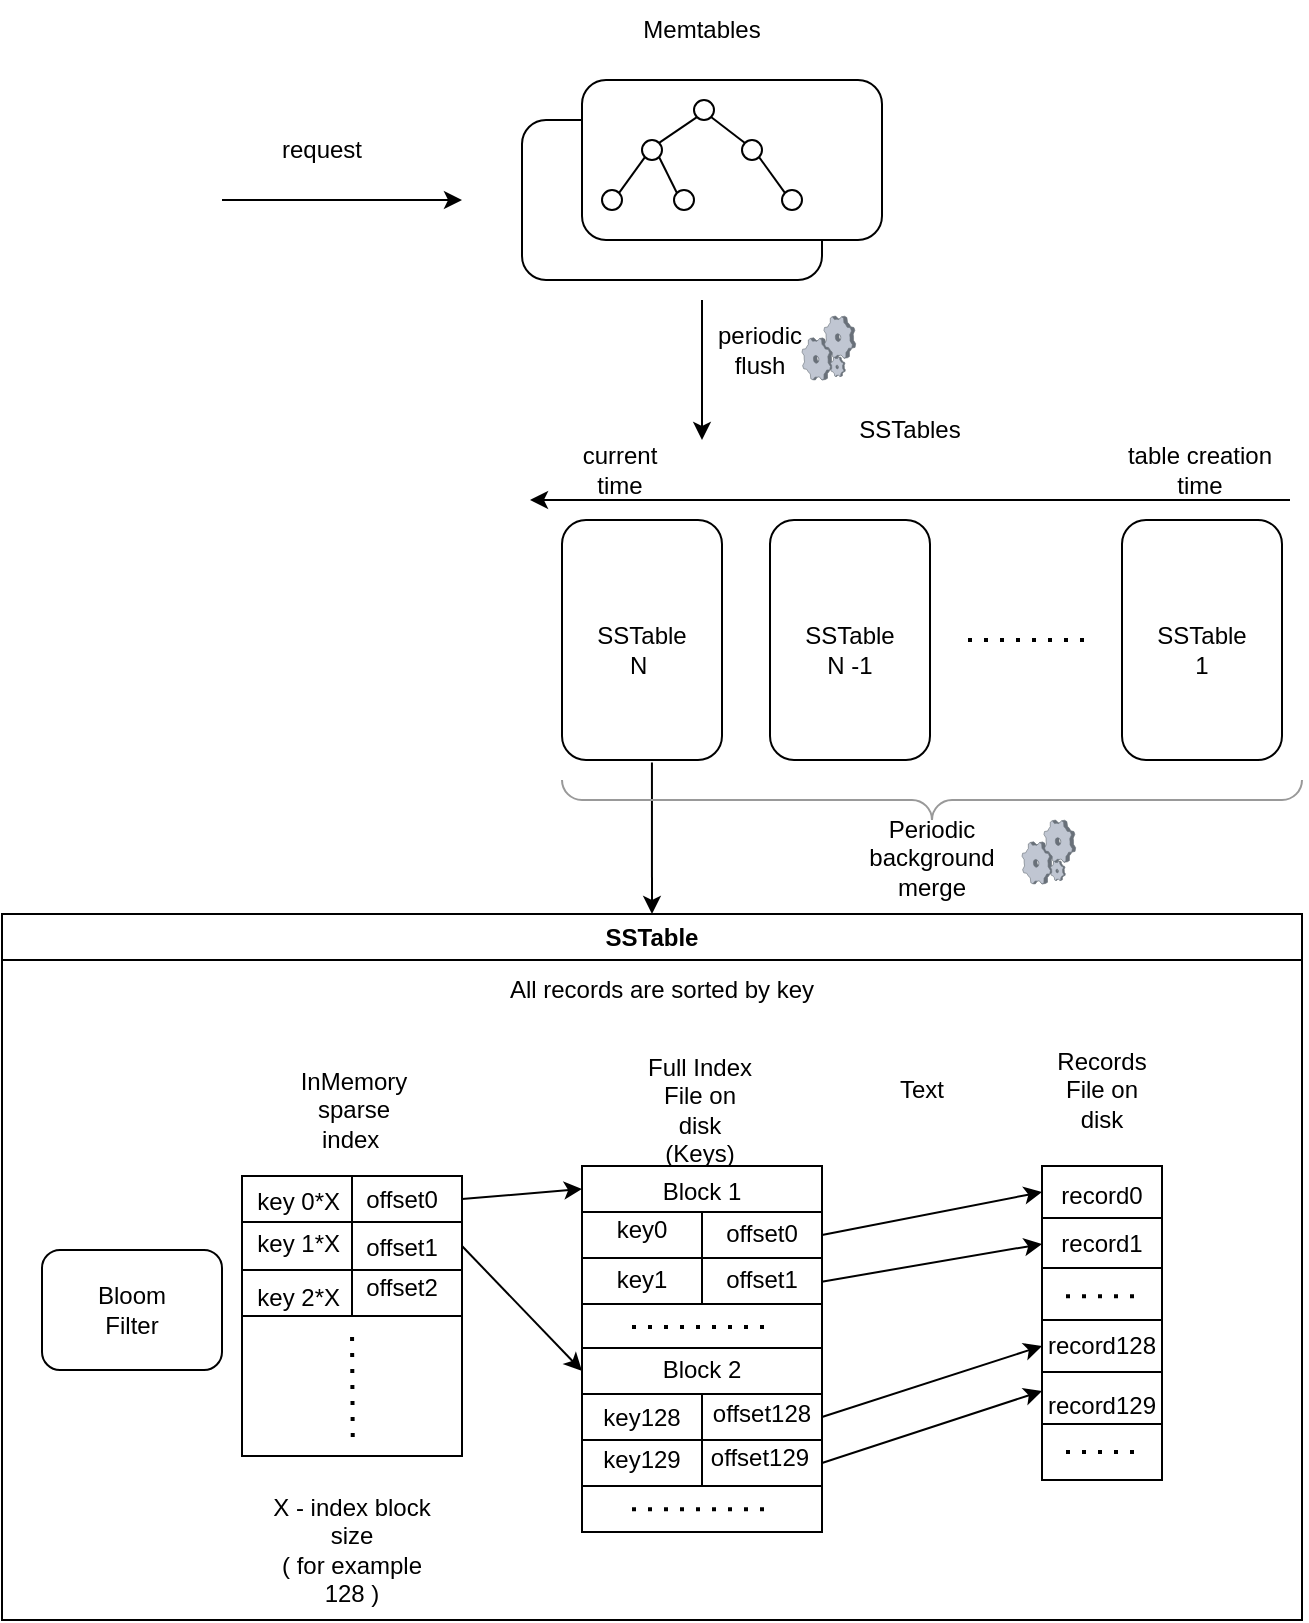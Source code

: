<mxfile version="23.1.1" type="device">
  <diagram name="Page-1" id="tG-29nLsscFKaznlijJ3">
    <mxGraphModel dx="1434" dy="906" grid="1" gridSize="10" guides="1" tooltips="1" connect="1" arrows="1" fold="1" page="1" pageScale="1" pageWidth="827" pageHeight="1169" math="0" shadow="0">
      <root>
        <mxCell id="0" />
        <mxCell id="1" parent="0" />
        <mxCell id="xFCXzgyIgGikVvfHYzdm-1" value="" style="rounded=1;whiteSpace=wrap;html=1;" parent="1" vertex="1">
          <mxGeometry x="280" y="70" width="150" height="80" as="geometry" />
        </mxCell>
        <mxCell id="xFCXzgyIgGikVvfHYzdm-2" value="" style="rounded=1;whiteSpace=wrap;html=1;" parent="1" vertex="1">
          <mxGeometry x="310" y="50" width="150" height="80" as="geometry" />
        </mxCell>
        <mxCell id="xFCXzgyIgGikVvfHYzdm-4" value="" style="ellipse;whiteSpace=wrap;html=1;aspect=fixed;" parent="1" vertex="1">
          <mxGeometry x="366" y="60" width="10" height="10" as="geometry" />
        </mxCell>
        <mxCell id="xFCXzgyIgGikVvfHYzdm-6" value="" style="ellipse;whiteSpace=wrap;html=1;aspect=fixed;" parent="1" vertex="1">
          <mxGeometry x="340" y="80" width="10" height="10" as="geometry" />
        </mxCell>
        <mxCell id="xFCXzgyIgGikVvfHYzdm-7" value="" style="ellipse;whiteSpace=wrap;html=1;aspect=fixed;" parent="1" vertex="1">
          <mxGeometry x="390" y="80" width="10" height="10" as="geometry" />
        </mxCell>
        <mxCell id="xFCXzgyIgGikVvfHYzdm-8" value="" style="ellipse;whiteSpace=wrap;html=1;aspect=fixed;" parent="1" vertex="1">
          <mxGeometry x="320" y="105" width="10" height="10" as="geometry" />
        </mxCell>
        <mxCell id="xFCXzgyIgGikVvfHYzdm-9" value="" style="ellipse;whiteSpace=wrap;html=1;aspect=fixed;" parent="1" vertex="1">
          <mxGeometry x="356" y="105" width="10" height="10" as="geometry" />
        </mxCell>
        <mxCell id="xFCXzgyIgGikVvfHYzdm-10" value="" style="ellipse;whiteSpace=wrap;html=1;aspect=fixed;" parent="1" vertex="1">
          <mxGeometry x="410" y="105" width="10" height="10" as="geometry" />
        </mxCell>
        <mxCell id="xFCXzgyIgGikVvfHYzdm-14" value="" style="endArrow=none;html=1;rounded=0;exitX=0;exitY=1;exitDx=0;exitDy=0;entryX=1;entryY=0;entryDx=0;entryDy=0;" parent="1" source="xFCXzgyIgGikVvfHYzdm-4" target="xFCXzgyIgGikVvfHYzdm-6" edge="1">
          <mxGeometry width="50" height="50" relative="1" as="geometry">
            <mxPoint x="410" y="170" as="sourcePoint" />
            <mxPoint x="460" y="120" as="targetPoint" />
          </mxGeometry>
        </mxCell>
        <mxCell id="xFCXzgyIgGikVvfHYzdm-15" value="" style="endArrow=none;html=1;rounded=0;entryX=1;entryY=1;entryDx=0;entryDy=0;exitX=0;exitY=0;exitDx=0;exitDy=0;" parent="1" source="xFCXzgyIgGikVvfHYzdm-7" target="xFCXzgyIgGikVvfHYzdm-4" edge="1">
          <mxGeometry width="50" height="50" relative="1" as="geometry">
            <mxPoint x="410" y="170" as="sourcePoint" />
            <mxPoint x="460" y="120" as="targetPoint" />
          </mxGeometry>
        </mxCell>
        <mxCell id="xFCXzgyIgGikVvfHYzdm-16" value="" style="endArrow=none;html=1;rounded=0;exitX=0;exitY=1;exitDx=0;exitDy=0;entryX=1;entryY=0;entryDx=0;entryDy=0;" parent="1" source="xFCXzgyIgGikVvfHYzdm-6" target="xFCXzgyIgGikVvfHYzdm-8" edge="1">
          <mxGeometry width="50" height="50" relative="1" as="geometry">
            <mxPoint x="410" y="170" as="sourcePoint" />
            <mxPoint x="460" y="120" as="targetPoint" />
          </mxGeometry>
        </mxCell>
        <mxCell id="xFCXzgyIgGikVvfHYzdm-17" value="" style="endArrow=none;html=1;rounded=0;exitX=1;exitY=1;exitDx=0;exitDy=0;entryX=0;entryY=0;entryDx=0;entryDy=0;" parent="1" source="xFCXzgyIgGikVvfHYzdm-6" target="xFCXzgyIgGikVvfHYzdm-9" edge="1">
          <mxGeometry width="50" height="50" relative="1" as="geometry">
            <mxPoint x="410" y="170" as="sourcePoint" />
            <mxPoint x="460" y="120" as="targetPoint" />
          </mxGeometry>
        </mxCell>
        <mxCell id="xFCXzgyIgGikVvfHYzdm-18" value="" style="endArrow=none;html=1;rounded=0;exitX=1;exitY=1;exitDx=0;exitDy=0;entryX=0;entryY=0;entryDx=0;entryDy=0;" parent="1" source="xFCXzgyIgGikVvfHYzdm-7" target="xFCXzgyIgGikVvfHYzdm-10" edge="1">
          <mxGeometry width="50" height="50" relative="1" as="geometry">
            <mxPoint x="410" y="170" as="sourcePoint" />
            <mxPoint x="460" y="120" as="targetPoint" />
          </mxGeometry>
        </mxCell>
        <mxCell id="xFCXzgyIgGikVvfHYzdm-20" value="" style="rounded=1;whiteSpace=wrap;html=1;" parent="1" vertex="1">
          <mxGeometry x="300" y="270" width="80" height="120" as="geometry" />
        </mxCell>
        <mxCell id="xFCXzgyIgGikVvfHYzdm-21" value="" style="rounded=1;whiteSpace=wrap;html=1;" parent="1" vertex="1">
          <mxGeometry x="404" y="270" width="80" height="120" as="geometry" />
        </mxCell>
        <mxCell id="xFCXzgyIgGikVvfHYzdm-22" value="" style="rounded=1;whiteSpace=wrap;html=1;" parent="1" vertex="1">
          <mxGeometry x="580" y="270" width="80" height="120" as="geometry" />
        </mxCell>
        <mxCell id="xFCXzgyIgGikVvfHYzdm-25" value="" style="endArrow=none;dashed=1;html=1;dashPattern=1 3;strokeWidth=2;rounded=0;" parent="1" edge="1">
          <mxGeometry width="50" height="50" relative="1" as="geometry">
            <mxPoint x="503" y="330" as="sourcePoint" />
            <mxPoint x="563" y="330" as="targetPoint" />
          </mxGeometry>
        </mxCell>
        <mxCell id="xFCXzgyIgGikVvfHYzdm-27" value="" style="shape=table;startSize=0;container=1;collapsible=0;childLayout=tableLayout;" parent="1" vertex="1">
          <mxGeometry x="140" y="598" width="110" height="140" as="geometry" />
        </mxCell>
        <mxCell id="xFCXzgyIgGikVvfHYzdm-28" value="" style="shape=tableRow;horizontal=0;startSize=0;swimlaneHead=0;swimlaneBody=0;strokeColor=inherit;top=0;left=0;bottom=0;right=0;collapsible=0;dropTarget=0;fillColor=none;points=[[0,0.5],[1,0.5]];portConstraint=eastwest;" parent="xFCXzgyIgGikVvfHYzdm-27" vertex="1">
          <mxGeometry width="110" height="23" as="geometry" />
        </mxCell>
        <mxCell id="xFCXzgyIgGikVvfHYzdm-29" value="" style="shape=partialRectangle;html=1;whiteSpace=wrap;connectable=0;strokeColor=inherit;overflow=hidden;fillColor=none;top=0;left=0;bottom=0;right=0;pointerEvents=1;" parent="xFCXzgyIgGikVvfHYzdm-28" vertex="1">
          <mxGeometry width="55" height="23" as="geometry">
            <mxRectangle width="55" height="23" as="alternateBounds" />
          </mxGeometry>
        </mxCell>
        <mxCell id="xFCXzgyIgGikVvfHYzdm-116" style="shape=partialRectangle;html=1;whiteSpace=wrap;connectable=0;strokeColor=inherit;overflow=hidden;fillColor=none;top=0;left=0;bottom=0;right=0;pointerEvents=1;" parent="xFCXzgyIgGikVvfHYzdm-28" vertex="1">
          <mxGeometry x="55" width="55" height="23" as="geometry">
            <mxRectangle width="55" height="23" as="alternateBounds" />
          </mxGeometry>
        </mxCell>
        <mxCell id="xFCXzgyIgGikVvfHYzdm-30" value="" style="shape=tableRow;horizontal=0;startSize=0;swimlaneHead=0;swimlaneBody=0;strokeColor=inherit;top=0;left=0;bottom=0;right=0;collapsible=0;dropTarget=0;fillColor=none;points=[[0,0.5],[1,0.5]];portConstraint=eastwest;" parent="xFCXzgyIgGikVvfHYzdm-27" vertex="1">
          <mxGeometry y="23" width="110" height="24" as="geometry" />
        </mxCell>
        <mxCell id="xFCXzgyIgGikVvfHYzdm-31" value="" style="shape=partialRectangle;html=1;whiteSpace=wrap;connectable=0;strokeColor=inherit;overflow=hidden;fillColor=none;top=0;left=0;bottom=0;right=0;pointerEvents=1;" parent="xFCXzgyIgGikVvfHYzdm-30" vertex="1">
          <mxGeometry width="55" height="24" as="geometry">
            <mxRectangle width="55" height="24" as="alternateBounds" />
          </mxGeometry>
        </mxCell>
        <mxCell id="xFCXzgyIgGikVvfHYzdm-117" style="shape=partialRectangle;html=1;whiteSpace=wrap;connectable=0;strokeColor=inherit;overflow=hidden;fillColor=none;top=0;left=0;bottom=0;right=0;pointerEvents=1;" parent="xFCXzgyIgGikVvfHYzdm-30" vertex="1">
          <mxGeometry x="55" width="55" height="24" as="geometry">
            <mxRectangle width="55" height="24" as="alternateBounds" />
          </mxGeometry>
        </mxCell>
        <mxCell id="xFCXzgyIgGikVvfHYzdm-32" value="" style="shape=tableRow;horizontal=0;startSize=0;swimlaneHead=0;swimlaneBody=0;strokeColor=inherit;top=0;left=0;bottom=0;right=0;collapsible=0;dropTarget=0;fillColor=none;points=[[0,0.5],[1,0.5]];portConstraint=eastwest;" parent="xFCXzgyIgGikVvfHYzdm-27" vertex="1">
          <mxGeometry y="47" width="110" height="23" as="geometry" />
        </mxCell>
        <mxCell id="xFCXzgyIgGikVvfHYzdm-33" value="" style="shape=partialRectangle;html=1;whiteSpace=wrap;connectable=0;strokeColor=inherit;overflow=hidden;fillColor=none;top=0;left=0;bottom=0;right=0;pointerEvents=1;" parent="xFCXzgyIgGikVvfHYzdm-32" vertex="1">
          <mxGeometry width="55" height="23" as="geometry">
            <mxRectangle width="55" height="23" as="alternateBounds" />
          </mxGeometry>
        </mxCell>
        <mxCell id="xFCXzgyIgGikVvfHYzdm-118" style="shape=partialRectangle;html=1;whiteSpace=wrap;connectable=0;strokeColor=inherit;overflow=hidden;fillColor=none;top=0;left=0;bottom=0;right=0;pointerEvents=1;" parent="xFCXzgyIgGikVvfHYzdm-32" vertex="1">
          <mxGeometry x="55" width="55" height="23" as="geometry">
            <mxRectangle width="55" height="23" as="alternateBounds" />
          </mxGeometry>
        </mxCell>
        <mxCell id="xFCXzgyIgGikVvfHYzdm-34" value="" style="shape=tableRow;horizontal=0;startSize=0;swimlaneHead=0;swimlaneBody=0;strokeColor=inherit;top=0;left=0;bottom=0;right=0;collapsible=0;dropTarget=0;fillColor=none;points=[[0,0.5],[1,0.5]];portConstraint=eastwest;" parent="xFCXzgyIgGikVvfHYzdm-27" vertex="1">
          <mxGeometry y="70" width="110" height="23" as="geometry" />
        </mxCell>
        <mxCell id="xFCXzgyIgGikVvfHYzdm-35" value="" style="shape=partialRectangle;html=1;whiteSpace=wrap;connectable=0;strokeColor=inherit;overflow=hidden;fillColor=none;top=0;left=0;bottom=0;right=0;pointerEvents=1;rowspan=3;colspan=2;" parent="xFCXzgyIgGikVvfHYzdm-34" vertex="1">
          <mxGeometry width="110" height="70" as="geometry">
            <mxRectangle width="55" height="23" as="alternateBounds" />
          </mxGeometry>
        </mxCell>
        <mxCell id="xFCXzgyIgGikVvfHYzdm-119" style="shape=partialRectangle;html=1;whiteSpace=wrap;connectable=0;strokeColor=inherit;overflow=hidden;fillColor=none;top=0;left=0;bottom=0;right=0;pointerEvents=1;" parent="xFCXzgyIgGikVvfHYzdm-34" vertex="1" visible="0">
          <mxGeometry x="55" width="55" height="23" as="geometry">
            <mxRectangle width="55" height="23" as="alternateBounds" />
          </mxGeometry>
        </mxCell>
        <mxCell id="xFCXzgyIgGikVvfHYzdm-36" value="" style="shape=tableRow;horizontal=0;startSize=0;swimlaneHead=0;swimlaneBody=0;strokeColor=inherit;top=0;left=0;bottom=0;right=0;collapsible=0;dropTarget=0;fillColor=none;points=[[0,0.5],[1,0.5]];portConstraint=eastwest;" parent="xFCXzgyIgGikVvfHYzdm-27" vertex="1">
          <mxGeometry y="93" width="110" height="24" as="geometry" />
        </mxCell>
        <mxCell id="xFCXzgyIgGikVvfHYzdm-37" value="" style="shape=partialRectangle;html=1;whiteSpace=wrap;connectable=0;strokeColor=inherit;overflow=hidden;fillColor=none;top=0;left=0;bottom=0;right=0;pointerEvents=1;" parent="xFCXzgyIgGikVvfHYzdm-36" vertex="1" visible="0">
          <mxGeometry width="55" height="24" as="geometry">
            <mxRectangle width="55" height="24" as="alternateBounds" />
          </mxGeometry>
        </mxCell>
        <mxCell id="xFCXzgyIgGikVvfHYzdm-120" style="shape=partialRectangle;html=1;whiteSpace=wrap;connectable=0;strokeColor=inherit;overflow=hidden;fillColor=none;top=0;left=0;bottom=0;right=0;pointerEvents=1;" parent="xFCXzgyIgGikVvfHYzdm-36" vertex="1" visible="0">
          <mxGeometry x="55" width="55" height="24" as="geometry">
            <mxRectangle width="55" height="24" as="alternateBounds" />
          </mxGeometry>
        </mxCell>
        <mxCell id="xFCXzgyIgGikVvfHYzdm-38" value="" style="shape=tableRow;horizontal=0;startSize=0;swimlaneHead=0;swimlaneBody=0;strokeColor=inherit;top=0;left=0;bottom=0;right=0;collapsible=0;dropTarget=0;fillColor=none;points=[[0,0.5],[1,0.5]];portConstraint=eastwest;" parent="xFCXzgyIgGikVvfHYzdm-27" vertex="1">
          <mxGeometry y="117" width="110" height="23" as="geometry" />
        </mxCell>
        <mxCell id="xFCXzgyIgGikVvfHYzdm-39" value="" style="shape=partialRectangle;html=1;whiteSpace=wrap;connectable=0;strokeColor=inherit;overflow=hidden;fillColor=none;top=0;left=0;bottom=0;right=0;pointerEvents=1;" parent="xFCXzgyIgGikVvfHYzdm-38" vertex="1" visible="0">
          <mxGeometry width="55" height="23" as="geometry">
            <mxRectangle width="55" height="23" as="alternateBounds" />
          </mxGeometry>
        </mxCell>
        <mxCell id="xFCXzgyIgGikVvfHYzdm-121" style="shape=partialRectangle;html=1;whiteSpace=wrap;connectable=0;strokeColor=inherit;overflow=hidden;fillColor=none;top=0;left=0;bottom=0;right=0;pointerEvents=1;" parent="xFCXzgyIgGikVvfHYzdm-38" vertex="1" visible="0">
          <mxGeometry x="55" width="55" height="23" as="geometry">
            <mxRectangle width="55" height="23" as="alternateBounds" />
          </mxGeometry>
        </mxCell>
        <mxCell id="xFCXzgyIgGikVvfHYzdm-40" value="" style="shape=table;startSize=0;container=1;collapsible=0;childLayout=tableLayout;" parent="1" vertex="1">
          <mxGeometry x="310" y="593" width="120" height="183" as="geometry" />
        </mxCell>
        <mxCell id="xFCXzgyIgGikVvfHYzdm-41" value="" style="shape=tableRow;horizontal=0;startSize=0;swimlaneHead=0;swimlaneBody=0;strokeColor=inherit;top=0;left=0;bottom=0;right=0;collapsible=0;dropTarget=0;fillColor=none;points=[[0,0.5],[1,0.5]];portConstraint=eastwest;" parent="xFCXzgyIgGikVvfHYzdm-40" vertex="1">
          <mxGeometry width="120" height="23" as="geometry" />
        </mxCell>
        <mxCell id="xFCXzgyIgGikVvfHYzdm-42" value="" style="shape=partialRectangle;html=1;whiteSpace=wrap;connectable=0;strokeColor=inherit;overflow=hidden;fillColor=none;top=0;left=0;bottom=0;right=0;pointerEvents=1;rowspan=1;colspan=2;" parent="xFCXzgyIgGikVvfHYzdm-41" vertex="1">
          <mxGeometry width="120" height="23" as="geometry">
            <mxRectangle width="60" height="23" as="alternateBounds" />
          </mxGeometry>
        </mxCell>
        <mxCell id="xFCXzgyIgGikVvfHYzdm-43" value="" style="shape=partialRectangle;html=1;whiteSpace=wrap;connectable=0;strokeColor=inherit;overflow=hidden;fillColor=none;top=0;left=0;bottom=0;right=0;pointerEvents=1;" parent="xFCXzgyIgGikVvfHYzdm-41" vertex="1" visible="0">
          <mxGeometry x="60" width="60" height="23" as="geometry">
            <mxRectangle width="60" height="23" as="alternateBounds" />
          </mxGeometry>
        </mxCell>
        <mxCell id="xFCXzgyIgGikVvfHYzdm-44" value="" style="shape=tableRow;horizontal=0;startSize=0;swimlaneHead=0;swimlaneBody=0;strokeColor=inherit;top=0;left=0;bottom=0;right=0;collapsible=0;dropTarget=0;fillColor=none;points=[[0,0.5],[1,0.5]];portConstraint=eastwest;" parent="xFCXzgyIgGikVvfHYzdm-40" vertex="1">
          <mxGeometry y="23" width="120" height="23" as="geometry" />
        </mxCell>
        <mxCell id="xFCXzgyIgGikVvfHYzdm-45" value="" style="shape=partialRectangle;html=1;whiteSpace=wrap;connectable=0;strokeColor=inherit;overflow=hidden;fillColor=none;top=0;left=0;bottom=0;right=0;pointerEvents=1;" parent="xFCXzgyIgGikVvfHYzdm-44" vertex="1">
          <mxGeometry width="60" height="23" as="geometry">
            <mxRectangle width="60" height="23" as="alternateBounds" />
          </mxGeometry>
        </mxCell>
        <mxCell id="xFCXzgyIgGikVvfHYzdm-46" value="" style="shape=partialRectangle;html=1;whiteSpace=wrap;connectable=0;strokeColor=inherit;overflow=hidden;fillColor=none;top=0;left=0;bottom=0;right=0;pointerEvents=1;" parent="xFCXzgyIgGikVvfHYzdm-44" vertex="1">
          <mxGeometry x="60" width="60" height="23" as="geometry">
            <mxRectangle width="60" height="23" as="alternateBounds" />
          </mxGeometry>
        </mxCell>
        <mxCell id="xFCXzgyIgGikVvfHYzdm-47" value="" style="shape=tableRow;horizontal=0;startSize=0;swimlaneHead=0;swimlaneBody=0;strokeColor=inherit;top=0;left=0;bottom=0;right=0;collapsible=0;dropTarget=0;fillColor=none;points=[[0,0.5],[1,0.5]];portConstraint=eastwest;" parent="xFCXzgyIgGikVvfHYzdm-40" vertex="1">
          <mxGeometry y="46" width="120" height="23" as="geometry" />
        </mxCell>
        <mxCell id="xFCXzgyIgGikVvfHYzdm-48" value="" style="shape=partialRectangle;html=1;whiteSpace=wrap;connectable=0;strokeColor=inherit;overflow=hidden;fillColor=none;top=0;left=0;bottom=0;right=0;pointerEvents=1;" parent="xFCXzgyIgGikVvfHYzdm-47" vertex="1">
          <mxGeometry width="60" height="23" as="geometry">
            <mxRectangle width="60" height="23" as="alternateBounds" />
          </mxGeometry>
        </mxCell>
        <mxCell id="xFCXzgyIgGikVvfHYzdm-49" value="" style="shape=partialRectangle;html=1;whiteSpace=wrap;connectable=0;strokeColor=inherit;overflow=hidden;fillColor=none;top=0;left=0;bottom=0;right=0;pointerEvents=1;" parent="xFCXzgyIgGikVvfHYzdm-47" vertex="1">
          <mxGeometry x="60" width="60" height="23" as="geometry">
            <mxRectangle width="60" height="23" as="alternateBounds" />
          </mxGeometry>
        </mxCell>
        <mxCell id="xFCXzgyIgGikVvfHYzdm-50" value="" style="shape=tableRow;horizontal=0;startSize=0;swimlaneHead=0;swimlaneBody=0;strokeColor=inherit;top=0;left=0;bottom=0;right=0;collapsible=0;dropTarget=0;fillColor=none;points=[[0,0.5],[1,0.5]];portConstraint=eastwest;" parent="xFCXzgyIgGikVvfHYzdm-40" vertex="1">
          <mxGeometry y="69" width="120" height="22" as="geometry" />
        </mxCell>
        <mxCell id="xFCXzgyIgGikVvfHYzdm-51" value="" style="shape=partialRectangle;html=1;whiteSpace=wrap;connectable=0;strokeColor=inherit;overflow=hidden;fillColor=none;top=0;left=0;bottom=0;right=0;pointerEvents=1;rowspan=1;colspan=2;" parent="xFCXzgyIgGikVvfHYzdm-50" vertex="1">
          <mxGeometry width="120" height="22" as="geometry">
            <mxRectangle width="60" height="22" as="alternateBounds" />
          </mxGeometry>
        </mxCell>
        <mxCell id="xFCXzgyIgGikVvfHYzdm-52" value="" style="shape=partialRectangle;html=1;whiteSpace=wrap;connectable=0;strokeColor=inherit;overflow=hidden;fillColor=none;top=0;left=0;bottom=0;right=0;pointerEvents=1;" parent="xFCXzgyIgGikVvfHYzdm-50" vertex="1" visible="0">
          <mxGeometry x="60" width="60" height="22" as="geometry">
            <mxRectangle width="60" height="22" as="alternateBounds" />
          </mxGeometry>
        </mxCell>
        <mxCell id="xFCXzgyIgGikVvfHYzdm-53" value="" style="shape=tableRow;horizontal=0;startSize=0;swimlaneHead=0;swimlaneBody=0;strokeColor=inherit;top=0;left=0;bottom=0;right=0;collapsible=0;dropTarget=0;fillColor=none;points=[[0,0.5],[1,0.5]];portConstraint=eastwest;" parent="xFCXzgyIgGikVvfHYzdm-40" vertex="1">
          <mxGeometry y="91" width="120" height="23" as="geometry" />
        </mxCell>
        <mxCell id="xFCXzgyIgGikVvfHYzdm-54" value="" style="shape=partialRectangle;html=1;whiteSpace=wrap;connectable=0;strokeColor=inherit;overflow=hidden;fillColor=none;top=0;left=0;bottom=0;right=0;pointerEvents=1;rowspan=1;colspan=2;" parent="xFCXzgyIgGikVvfHYzdm-53" vertex="1">
          <mxGeometry width="120" height="23" as="geometry">
            <mxRectangle width="60" height="23" as="alternateBounds" />
          </mxGeometry>
        </mxCell>
        <mxCell id="xFCXzgyIgGikVvfHYzdm-55" value="" style="shape=partialRectangle;html=1;whiteSpace=wrap;connectable=0;strokeColor=inherit;overflow=hidden;fillColor=none;top=0;left=0;bottom=0;right=0;pointerEvents=1;" parent="xFCXzgyIgGikVvfHYzdm-53" vertex="1" visible="0">
          <mxGeometry x="60" width="60" height="23" as="geometry">
            <mxRectangle width="60" height="23" as="alternateBounds" />
          </mxGeometry>
        </mxCell>
        <mxCell id="xFCXzgyIgGikVvfHYzdm-56" value="" style="shape=tableRow;horizontal=0;startSize=0;swimlaneHead=0;swimlaneBody=0;strokeColor=inherit;top=0;left=0;bottom=0;right=0;collapsible=0;dropTarget=0;fillColor=none;points=[[0,0.5],[1,0.5]];portConstraint=eastwest;" parent="xFCXzgyIgGikVvfHYzdm-40" vertex="1">
          <mxGeometry y="114" width="120" height="23" as="geometry" />
        </mxCell>
        <mxCell id="xFCXzgyIgGikVvfHYzdm-57" value="" style="shape=partialRectangle;html=1;whiteSpace=wrap;connectable=0;strokeColor=inherit;overflow=hidden;fillColor=none;top=0;left=0;bottom=0;right=0;pointerEvents=1;" parent="xFCXzgyIgGikVvfHYzdm-56" vertex="1">
          <mxGeometry width="60" height="23" as="geometry">
            <mxRectangle width="60" height="23" as="alternateBounds" />
          </mxGeometry>
        </mxCell>
        <mxCell id="xFCXzgyIgGikVvfHYzdm-58" value="" style="shape=partialRectangle;html=1;whiteSpace=wrap;connectable=0;strokeColor=inherit;overflow=hidden;fillColor=none;top=0;left=0;bottom=0;right=0;pointerEvents=1;" parent="xFCXzgyIgGikVvfHYzdm-56" vertex="1">
          <mxGeometry x="60" width="60" height="23" as="geometry">
            <mxRectangle width="60" height="23" as="alternateBounds" />
          </mxGeometry>
        </mxCell>
        <mxCell id="xFCXzgyIgGikVvfHYzdm-59" value="" style="shape=tableRow;horizontal=0;startSize=0;swimlaneHead=0;swimlaneBody=0;strokeColor=inherit;top=0;left=0;bottom=0;right=0;collapsible=0;dropTarget=0;fillColor=none;points=[[0,0.5],[1,0.5]];portConstraint=eastwest;" parent="xFCXzgyIgGikVvfHYzdm-40" vertex="1">
          <mxGeometry y="137" width="120" height="23" as="geometry" />
        </mxCell>
        <mxCell id="xFCXzgyIgGikVvfHYzdm-60" value="" style="shape=partialRectangle;html=1;whiteSpace=wrap;connectable=0;strokeColor=inherit;overflow=hidden;fillColor=none;top=0;left=0;bottom=0;right=0;pointerEvents=1;" parent="xFCXzgyIgGikVvfHYzdm-59" vertex="1">
          <mxGeometry width="60" height="23" as="geometry">
            <mxRectangle width="60" height="23" as="alternateBounds" />
          </mxGeometry>
        </mxCell>
        <mxCell id="xFCXzgyIgGikVvfHYzdm-61" value="" style="shape=partialRectangle;html=1;whiteSpace=wrap;connectable=0;strokeColor=inherit;overflow=hidden;fillColor=none;top=0;left=0;bottom=0;right=0;pointerEvents=1;" parent="xFCXzgyIgGikVvfHYzdm-59" vertex="1">
          <mxGeometry x="60" width="60" height="23" as="geometry">
            <mxRectangle width="60" height="23" as="alternateBounds" />
          </mxGeometry>
        </mxCell>
        <mxCell id="xFCXzgyIgGikVvfHYzdm-65" style="shape=tableRow;horizontal=0;startSize=0;swimlaneHead=0;swimlaneBody=0;strokeColor=inherit;top=0;left=0;bottom=0;right=0;collapsible=0;dropTarget=0;fillColor=none;points=[[0,0.5],[1,0.5]];portConstraint=eastwest;" parent="xFCXzgyIgGikVvfHYzdm-40" vertex="1">
          <mxGeometry y="160" width="120" height="23" as="geometry" />
        </mxCell>
        <mxCell id="xFCXzgyIgGikVvfHYzdm-66" style="shape=partialRectangle;html=1;whiteSpace=wrap;connectable=0;strokeColor=inherit;overflow=hidden;fillColor=none;top=0;left=0;bottom=0;right=0;pointerEvents=1;rowspan=1;colspan=2;" parent="xFCXzgyIgGikVvfHYzdm-65" vertex="1">
          <mxGeometry width="120" height="23" as="geometry">
            <mxRectangle width="60" height="23" as="alternateBounds" />
          </mxGeometry>
        </mxCell>
        <mxCell id="xFCXzgyIgGikVvfHYzdm-67" style="shape=partialRectangle;html=1;whiteSpace=wrap;connectable=0;strokeColor=inherit;overflow=hidden;fillColor=none;top=0;left=0;bottom=0;right=0;pointerEvents=1;" parent="xFCXzgyIgGikVvfHYzdm-65" vertex="1" visible="0">
          <mxGeometry x="60" width="60" height="23" as="geometry">
            <mxRectangle width="60" height="23" as="alternateBounds" />
          </mxGeometry>
        </mxCell>
        <mxCell id="xFCXzgyIgGikVvfHYzdm-62" value="" style="endArrow=classic;html=1;rounded=0;exitX=1;exitY=0.5;exitDx=0;exitDy=0;entryX=0;entryY=0.5;entryDx=0;entryDy=0;" parent="1" source="xFCXzgyIgGikVvfHYzdm-28" target="xFCXzgyIgGikVvfHYzdm-41" edge="1">
          <mxGeometry width="50" height="50" relative="1" as="geometry">
            <mxPoint x="570" y="603" as="sourcePoint" />
            <mxPoint x="620" y="553" as="targetPoint" />
          </mxGeometry>
        </mxCell>
        <mxCell id="xFCXzgyIgGikVvfHYzdm-68" value="" style="endArrow=classic;html=1;rounded=0;entryX=0;entryY=0.5;entryDx=0;entryDy=0;exitX=1;exitY=0.5;exitDx=0;exitDy=0;" parent="1" source="xFCXzgyIgGikVvfHYzdm-30" target="xFCXzgyIgGikVvfHYzdm-53" edge="1">
          <mxGeometry width="50" height="50" relative="1" as="geometry">
            <mxPoint x="570" y="603" as="sourcePoint" />
            <mxPoint x="620" y="553" as="targetPoint" />
          </mxGeometry>
        </mxCell>
        <mxCell id="xFCXzgyIgGikVvfHYzdm-72" value="" style="shape=table;startSize=0;container=1;collapsible=0;childLayout=tableLayout;" parent="1" vertex="1">
          <mxGeometry x="540" y="593" width="60" height="157" as="geometry" />
        </mxCell>
        <mxCell id="xFCXzgyIgGikVvfHYzdm-73" value="" style="shape=tableRow;horizontal=0;startSize=0;swimlaneHead=0;swimlaneBody=0;strokeColor=inherit;top=0;left=0;bottom=0;right=0;collapsible=0;dropTarget=0;fillColor=none;points=[[0,0.5],[1,0.5]];portConstraint=eastwest;" parent="xFCXzgyIgGikVvfHYzdm-72" vertex="1">
          <mxGeometry width="60" height="26" as="geometry" />
        </mxCell>
        <mxCell id="xFCXzgyIgGikVvfHYzdm-74" value="" style="shape=partialRectangle;html=1;whiteSpace=wrap;connectable=0;strokeColor=inherit;overflow=hidden;fillColor=none;top=0;left=0;bottom=0;right=0;pointerEvents=1;" parent="xFCXzgyIgGikVvfHYzdm-73" vertex="1">
          <mxGeometry width="60" height="26" as="geometry">
            <mxRectangle width="60" height="26" as="alternateBounds" />
          </mxGeometry>
        </mxCell>
        <mxCell id="xFCXzgyIgGikVvfHYzdm-75" value="" style="shape=tableRow;horizontal=0;startSize=0;swimlaneHead=0;swimlaneBody=0;strokeColor=inherit;top=0;left=0;bottom=0;right=0;collapsible=0;dropTarget=0;fillColor=none;points=[[0,0.5],[1,0.5]];portConstraint=eastwest;" parent="xFCXzgyIgGikVvfHYzdm-72" vertex="1">
          <mxGeometry y="26" width="60" height="25" as="geometry" />
        </mxCell>
        <mxCell id="xFCXzgyIgGikVvfHYzdm-76" value="" style="shape=partialRectangle;html=1;whiteSpace=wrap;connectable=0;strokeColor=inherit;overflow=hidden;fillColor=none;top=0;left=0;bottom=0;right=0;pointerEvents=1;" parent="xFCXzgyIgGikVvfHYzdm-75" vertex="1">
          <mxGeometry width="60" height="25" as="geometry">
            <mxRectangle width="60" height="25" as="alternateBounds" />
          </mxGeometry>
        </mxCell>
        <mxCell id="xFCXzgyIgGikVvfHYzdm-77" value="" style="shape=tableRow;horizontal=0;startSize=0;swimlaneHead=0;swimlaneBody=0;strokeColor=inherit;top=0;left=0;bottom=0;right=0;collapsible=0;dropTarget=0;fillColor=none;points=[[0,0.5],[1,0.5]];portConstraint=eastwest;" parent="xFCXzgyIgGikVvfHYzdm-72" vertex="1">
          <mxGeometry y="51" width="60" height="26" as="geometry" />
        </mxCell>
        <mxCell id="xFCXzgyIgGikVvfHYzdm-78" value="" style="shape=partialRectangle;html=1;whiteSpace=wrap;connectable=0;strokeColor=inherit;overflow=hidden;fillColor=none;top=0;left=0;bottom=0;right=0;pointerEvents=1;" parent="xFCXzgyIgGikVvfHYzdm-77" vertex="1">
          <mxGeometry width="60" height="26" as="geometry">
            <mxRectangle width="60" height="26" as="alternateBounds" />
          </mxGeometry>
        </mxCell>
        <mxCell id="xFCXzgyIgGikVvfHYzdm-79" value="" style="shape=tableRow;horizontal=0;startSize=0;swimlaneHead=0;swimlaneBody=0;strokeColor=inherit;top=0;left=0;bottom=0;right=0;collapsible=0;dropTarget=0;fillColor=none;points=[[0,0.5],[1,0.5]];portConstraint=eastwest;" parent="xFCXzgyIgGikVvfHYzdm-72" vertex="1">
          <mxGeometry y="77" width="60" height="26" as="geometry" />
        </mxCell>
        <mxCell id="xFCXzgyIgGikVvfHYzdm-80" value="" style="shape=partialRectangle;html=1;whiteSpace=wrap;connectable=0;strokeColor=inherit;overflow=hidden;fillColor=none;top=0;left=0;bottom=0;right=0;pointerEvents=1;" parent="xFCXzgyIgGikVvfHYzdm-79" vertex="1">
          <mxGeometry width="60" height="26" as="geometry">
            <mxRectangle width="60" height="26" as="alternateBounds" />
          </mxGeometry>
        </mxCell>
        <mxCell id="xFCXzgyIgGikVvfHYzdm-81" value="" style="shape=tableRow;horizontal=0;startSize=0;swimlaneHead=0;swimlaneBody=0;strokeColor=inherit;top=0;left=0;bottom=0;right=0;collapsible=0;dropTarget=0;fillColor=none;points=[[0,0.5],[1,0.5]];portConstraint=eastwest;" parent="xFCXzgyIgGikVvfHYzdm-72" vertex="1">
          <mxGeometry y="103" width="60" height="26" as="geometry" />
        </mxCell>
        <mxCell id="xFCXzgyIgGikVvfHYzdm-82" value="" style="shape=partialRectangle;html=1;whiteSpace=wrap;connectable=0;strokeColor=inherit;overflow=hidden;fillColor=none;top=0;left=0;bottom=0;right=0;pointerEvents=1;" parent="xFCXzgyIgGikVvfHYzdm-81" vertex="1">
          <mxGeometry width="60" height="26" as="geometry">
            <mxRectangle width="60" height="26" as="alternateBounds" />
          </mxGeometry>
        </mxCell>
        <mxCell id="xFCXzgyIgGikVvfHYzdm-83" value="" style="shape=tableRow;horizontal=0;startSize=0;swimlaneHead=0;swimlaneBody=0;strokeColor=inherit;top=0;left=0;bottom=0;right=0;collapsible=0;dropTarget=0;fillColor=none;points=[[0,0.5],[1,0.5]];portConstraint=eastwest;" parent="xFCXzgyIgGikVvfHYzdm-72" vertex="1">
          <mxGeometry y="129" width="60" height="28" as="geometry" />
        </mxCell>
        <mxCell id="xFCXzgyIgGikVvfHYzdm-84" value="" style="shape=partialRectangle;html=1;whiteSpace=wrap;connectable=0;strokeColor=inherit;overflow=hidden;fillColor=none;top=0;left=0;bottom=0;right=0;pointerEvents=1;" parent="xFCXzgyIgGikVvfHYzdm-83" vertex="1">
          <mxGeometry width="60" height="28" as="geometry">
            <mxRectangle width="60" height="28" as="alternateBounds" />
          </mxGeometry>
        </mxCell>
        <mxCell id="xFCXzgyIgGikVvfHYzdm-87" value="" style="endArrow=classic;html=1;rounded=0;exitX=1;exitY=0.5;exitDx=0;exitDy=0;entryX=0;entryY=0.5;entryDx=0;entryDy=0;" parent="1" source="xFCXzgyIgGikVvfHYzdm-44" target="xFCXzgyIgGikVvfHYzdm-73" edge="1">
          <mxGeometry width="50" height="50" relative="1" as="geometry">
            <mxPoint x="570" y="603" as="sourcePoint" />
            <mxPoint x="620" y="553" as="targetPoint" />
          </mxGeometry>
        </mxCell>
        <mxCell id="xFCXzgyIgGikVvfHYzdm-88" value="" style="endArrow=classic;html=1;rounded=0;exitX=1;exitY=0.5;exitDx=0;exitDy=0;entryX=0;entryY=0.5;entryDx=0;entryDy=0;" parent="1" source="xFCXzgyIgGikVvfHYzdm-56" target="xFCXzgyIgGikVvfHYzdm-79" edge="1">
          <mxGeometry width="50" height="50" relative="1" as="geometry">
            <mxPoint x="570" y="603" as="sourcePoint" />
            <mxPoint x="620" y="553" as="targetPoint" />
          </mxGeometry>
        </mxCell>
        <mxCell id="xFCXzgyIgGikVvfHYzdm-125" value="Memtables" style="text;html=1;strokeColor=none;fillColor=none;align=center;verticalAlign=middle;whiteSpace=wrap;rounded=0;" parent="1" vertex="1">
          <mxGeometry x="340" y="10" width="60" height="30" as="geometry" />
        </mxCell>
        <mxCell id="xFCXzgyIgGikVvfHYzdm-126" value="SSTables" style="text;html=1;strokeColor=none;fillColor=none;align=center;verticalAlign=middle;whiteSpace=wrap;rounded=0;" parent="1" vertex="1">
          <mxGeometry x="444" y="210" width="60" height="30" as="geometry" />
        </mxCell>
        <mxCell id="xFCXzgyIgGikVvfHYzdm-127" value="SSTable N&amp;nbsp;" style="text;html=1;strokeColor=none;fillColor=none;align=center;verticalAlign=middle;whiteSpace=wrap;rounded=0;" parent="1" vertex="1">
          <mxGeometry x="310" y="320" width="60" height="30" as="geometry" />
        </mxCell>
        <mxCell id="xFCXzgyIgGikVvfHYzdm-128" value="SSTable &lt;br&gt;N -1" style="text;html=1;strokeColor=none;fillColor=none;align=center;verticalAlign=middle;whiteSpace=wrap;rounded=0;" parent="1" vertex="1">
          <mxGeometry x="414" y="320" width="60" height="30" as="geometry" />
        </mxCell>
        <mxCell id="xFCXzgyIgGikVvfHYzdm-129" value="SSTable &lt;br&gt;1" style="text;html=1;strokeColor=none;fillColor=none;align=center;verticalAlign=middle;whiteSpace=wrap;rounded=0;" parent="1" vertex="1">
          <mxGeometry x="590" y="320" width="60" height="30" as="geometry" />
        </mxCell>
        <mxCell id="xFCXzgyIgGikVvfHYzdm-130" value="" style="endArrow=classic;html=1;rounded=0;" parent="1" edge="1">
          <mxGeometry width="50" height="50" relative="1" as="geometry">
            <mxPoint x="664" y="260" as="sourcePoint" />
            <mxPoint x="284" y="260" as="targetPoint" />
          </mxGeometry>
        </mxCell>
        <mxCell id="xFCXzgyIgGikVvfHYzdm-131" value="current time" style="text;html=1;strokeColor=none;fillColor=none;align=center;verticalAlign=middle;whiteSpace=wrap;rounded=0;" parent="1" vertex="1">
          <mxGeometry x="299" y="230" width="60" height="30" as="geometry" />
        </mxCell>
        <mxCell id="xFCXzgyIgGikVvfHYzdm-132" value="table creation time" style="text;html=1;strokeColor=none;fillColor=none;align=center;verticalAlign=middle;whiteSpace=wrap;rounded=0;" parent="1" vertex="1">
          <mxGeometry x="579" y="230" width="80" height="30" as="geometry" />
        </mxCell>
        <mxCell id="xFCXzgyIgGikVvfHYzdm-135" value="SSTable" style="swimlane;whiteSpace=wrap;html=1;" parent="1" vertex="1">
          <mxGeometry x="20" y="467" width="650" height="353" as="geometry">
            <mxRectangle x="20" y="447" width="140" height="30" as="alternateBounds" />
          </mxGeometry>
        </mxCell>
        <mxCell id="xFCXzgyIgGikVvfHYzdm-137" value="InMemory sparse index&amp;nbsp;" style="text;html=1;strokeColor=none;fillColor=none;align=center;verticalAlign=middle;whiteSpace=wrap;rounded=0;" parent="xFCXzgyIgGikVvfHYzdm-135" vertex="1">
          <mxGeometry x="146" y="83" width="60" height="30" as="geometry" />
        </mxCell>
        <mxCell id="xFCXzgyIgGikVvfHYzdm-138" value="Full Index File on disk (Keys)" style="text;html=1;strokeColor=none;fillColor=none;align=center;verticalAlign=middle;whiteSpace=wrap;rounded=0;" parent="xFCXzgyIgGikVvfHYzdm-135" vertex="1">
          <mxGeometry x="319" y="83" width="60" height="30" as="geometry" />
        </mxCell>
        <mxCell id="xFCXzgyIgGikVvfHYzdm-139" value="Records File on disk" style="text;html=1;strokeColor=none;fillColor=none;align=center;verticalAlign=middle;whiteSpace=wrap;rounded=0;" parent="xFCXzgyIgGikVvfHYzdm-135" vertex="1">
          <mxGeometry x="520" y="73" width="60" height="30" as="geometry" />
        </mxCell>
        <mxCell id="xFCXzgyIgGikVvfHYzdm-140" value="key 0*X&amp;nbsp;" style="text;html=1;strokeColor=none;fillColor=none;align=center;verticalAlign=middle;whiteSpace=wrap;rounded=0;" parent="xFCXzgyIgGikVvfHYzdm-135" vertex="1">
          <mxGeometry x="120" y="129" width="60" height="30" as="geometry" />
        </mxCell>
        <mxCell id="xFCXzgyIgGikVvfHYzdm-124" value="" style="rounded=1;whiteSpace=wrap;html=1;" parent="xFCXzgyIgGikVvfHYzdm-135" vertex="1">
          <mxGeometry x="20" y="168" width="90" height="60" as="geometry" />
        </mxCell>
        <mxCell id="xFCXzgyIgGikVvfHYzdm-133" value="Bloom Filter" style="text;html=1;strokeColor=none;fillColor=none;align=center;verticalAlign=middle;whiteSpace=wrap;rounded=0;" parent="xFCXzgyIgGikVvfHYzdm-135" vertex="1">
          <mxGeometry x="35" y="183" width="60" height="30" as="geometry" />
        </mxCell>
        <mxCell id="xFCXzgyIgGikVvfHYzdm-145" value="key 1*X&amp;nbsp;" style="text;html=1;strokeColor=none;fillColor=none;align=center;verticalAlign=middle;whiteSpace=wrap;rounded=0;" parent="xFCXzgyIgGikVvfHYzdm-135" vertex="1">
          <mxGeometry x="120" y="150" width="60" height="30" as="geometry" />
        </mxCell>
        <mxCell id="xFCXzgyIgGikVvfHYzdm-146" value="key 2*X&amp;nbsp;" style="text;html=1;strokeColor=none;fillColor=none;align=center;verticalAlign=middle;whiteSpace=wrap;rounded=0;" parent="xFCXzgyIgGikVvfHYzdm-135" vertex="1">
          <mxGeometry x="120" y="176.5" width="60" height="30" as="geometry" />
        </mxCell>
        <mxCell id="xFCXzgyIgGikVvfHYzdm-123" value="" style="endArrow=none;dashed=1;html=1;dashPattern=1 3;strokeWidth=2;rounded=0;" parent="xFCXzgyIgGikVvfHYzdm-135" edge="1">
          <mxGeometry width="50" height="50" relative="1" as="geometry">
            <mxPoint x="175.37" y="261.5" as="sourcePoint" />
            <mxPoint x="175" y="206.5" as="targetPoint" />
          </mxGeometry>
        </mxCell>
        <mxCell id="xFCXzgyIgGikVvfHYzdm-147" value="X - index block size&lt;br&gt;( for example 128 )" style="text;html=1;strokeColor=none;fillColor=none;align=center;verticalAlign=middle;whiteSpace=wrap;rounded=0;" parent="xFCXzgyIgGikVvfHYzdm-135" vertex="1">
          <mxGeometry x="130" y="303" width="90" height="30" as="geometry" />
        </mxCell>
        <mxCell id="xFCXzgyIgGikVvfHYzdm-149" value="Text" style="text;html=1;strokeColor=none;fillColor=none;align=center;verticalAlign=middle;whiteSpace=wrap;rounded=0;" parent="xFCXzgyIgGikVvfHYzdm-135" vertex="1">
          <mxGeometry x="430" y="73" width="60" height="30" as="geometry" />
        </mxCell>
        <mxCell id="xFCXzgyIgGikVvfHYzdm-150" value="offset0" style="text;html=1;strokeColor=none;fillColor=none;align=center;verticalAlign=middle;whiteSpace=wrap;rounded=0;" parent="xFCXzgyIgGikVvfHYzdm-135" vertex="1">
          <mxGeometry x="180" y="129" width="40" height="27" as="geometry" />
        </mxCell>
        <mxCell id="xFCXzgyIgGikVvfHYzdm-166" value="Block 2" style="text;html=1;strokeColor=none;fillColor=none;align=center;verticalAlign=middle;whiteSpace=wrap;rounded=0;" parent="xFCXzgyIgGikVvfHYzdm-135" vertex="1">
          <mxGeometry x="320" y="213" width="60" height="30" as="geometry" />
        </mxCell>
        <mxCell id="xFCXzgyIgGikVvfHYzdm-173" value="offset128" style="text;html=1;strokeColor=none;fillColor=none;align=center;verticalAlign=middle;whiteSpace=wrap;rounded=0;" parent="xFCXzgyIgGikVvfHYzdm-135" vertex="1">
          <mxGeometry x="360" y="236" width="40" height="27" as="geometry" />
        </mxCell>
        <mxCell id="xFCXzgyIgGikVvfHYzdm-176" value="" style="endArrow=none;dashed=1;html=1;dashPattern=1 3;strokeWidth=2;rounded=0;" parent="xFCXzgyIgGikVvfHYzdm-135" edge="1">
          <mxGeometry width="50" height="50" relative="1" as="geometry">
            <mxPoint x="315" y="206.5" as="sourcePoint" />
            <mxPoint x="385" y="206.5" as="targetPoint" />
          </mxGeometry>
        </mxCell>
        <mxCell id="xFCXzgyIgGikVvfHYzdm-177" value="" style="endArrow=none;dashed=1;html=1;dashPattern=1 3;strokeWidth=2;rounded=0;" parent="xFCXzgyIgGikVvfHYzdm-135" edge="1">
          <mxGeometry width="50" height="50" relative="1" as="geometry">
            <mxPoint x="315" y="297.63" as="sourcePoint" />
            <mxPoint x="385" y="297.63" as="targetPoint" />
          </mxGeometry>
        </mxCell>
        <mxCell id="xFCXzgyIgGikVvfHYzdm-178" value="record0" style="text;html=1;strokeColor=none;fillColor=none;align=center;verticalAlign=middle;whiteSpace=wrap;rounded=0;" parent="xFCXzgyIgGikVvfHYzdm-135" vertex="1">
          <mxGeometry x="520" y="126" width="60" height="30" as="geometry" />
        </mxCell>
        <mxCell id="xFCXzgyIgGikVvfHYzdm-184" value="" style="endArrow=none;dashed=1;html=1;dashPattern=1 3;strokeWidth=2;rounded=0;" parent="xFCXzgyIgGikVvfHYzdm-135" edge="1">
          <mxGeometry width="50" height="50" relative="1" as="geometry">
            <mxPoint x="532" y="191.13" as="sourcePoint" />
            <mxPoint x="572" y="191.13" as="targetPoint" />
          </mxGeometry>
        </mxCell>
        <mxCell id="xFCXzgyIgGikVvfHYzdm-185" value="" style="endArrow=none;dashed=1;html=1;dashPattern=1 3;strokeWidth=2;rounded=0;" parent="xFCXzgyIgGikVvfHYzdm-135" edge="1">
          <mxGeometry width="50" height="50" relative="1" as="geometry">
            <mxPoint x="532" y="269" as="sourcePoint" />
            <mxPoint x="572" y="269" as="targetPoint" />
          </mxGeometry>
        </mxCell>
        <mxCell id="xFCXzgyIgGikVvfHYzdm-187" value="All records are sorted by key" style="text;html=1;strokeColor=none;fillColor=none;align=center;verticalAlign=middle;whiteSpace=wrap;rounded=0;" parent="xFCXzgyIgGikVvfHYzdm-135" vertex="1">
          <mxGeometry x="230" y="23" width="200" height="30" as="geometry" />
        </mxCell>
        <mxCell id="xFCXzgyIgGikVvfHYzdm-136" value="" style="endArrow=classic;html=1;rounded=0;entryX=0.5;entryY=0;entryDx=0;entryDy=0;exitX=0.562;exitY=1.01;exitDx=0;exitDy=0;exitPerimeter=0;" parent="1" source="xFCXzgyIgGikVvfHYzdm-20" target="xFCXzgyIgGikVvfHYzdm-135" edge="1">
          <mxGeometry width="50" height="50" relative="1" as="geometry">
            <mxPoint x="470" y="520" as="sourcePoint" />
            <mxPoint x="520" y="470" as="targetPoint" />
          </mxGeometry>
        </mxCell>
        <mxCell id="xFCXzgyIgGikVvfHYzdm-148" value="Block 1" style="text;html=1;strokeColor=none;fillColor=none;align=center;verticalAlign=middle;whiteSpace=wrap;rounded=0;" parent="1" vertex="1">
          <mxGeometry x="340" y="591" width="60" height="30" as="geometry" />
        </mxCell>
        <mxCell id="xFCXzgyIgGikVvfHYzdm-164" value="offset1" style="text;html=1;strokeColor=none;fillColor=none;align=center;verticalAlign=middle;whiteSpace=wrap;rounded=0;" parent="1" vertex="1">
          <mxGeometry x="200" y="620" width="40" height="27" as="geometry" />
        </mxCell>
        <mxCell id="xFCXzgyIgGikVvfHYzdm-165" value="offset2" style="text;html=1;strokeColor=none;fillColor=none;align=center;verticalAlign=middle;whiteSpace=wrap;rounded=0;" parent="1" vertex="1">
          <mxGeometry x="200" y="640" width="40" height="27" as="geometry" />
        </mxCell>
        <mxCell id="xFCXzgyIgGikVvfHYzdm-168" value="key0" style="text;html=1;strokeColor=none;fillColor=none;align=center;verticalAlign=middle;whiteSpace=wrap;rounded=0;" parent="1" vertex="1">
          <mxGeometry x="310" y="610" width="60" height="30" as="geometry" />
        </mxCell>
        <mxCell id="xFCXzgyIgGikVvfHYzdm-169" value="key1" style="text;html=1;strokeColor=none;fillColor=none;align=center;verticalAlign=middle;whiteSpace=wrap;rounded=0;" parent="1" vertex="1">
          <mxGeometry x="310" y="635" width="60" height="30" as="geometry" />
        </mxCell>
        <mxCell id="xFCXzgyIgGikVvfHYzdm-170" value="offset0" style="text;html=1;strokeColor=none;fillColor=none;align=center;verticalAlign=middle;whiteSpace=wrap;rounded=0;" parent="1" vertex="1">
          <mxGeometry x="380" y="613" width="40" height="27" as="geometry" />
        </mxCell>
        <mxCell id="xFCXzgyIgGikVvfHYzdm-171" value="offset1" style="text;html=1;strokeColor=none;fillColor=none;align=center;verticalAlign=middle;whiteSpace=wrap;rounded=0;" parent="1" vertex="1">
          <mxGeometry x="380" y="636.5" width="40" height="27" as="geometry" />
        </mxCell>
        <mxCell id="xFCXzgyIgGikVvfHYzdm-172" value="key128" style="text;html=1;strokeColor=none;fillColor=none;align=center;verticalAlign=middle;whiteSpace=wrap;rounded=0;" parent="1" vertex="1">
          <mxGeometry x="310" y="704" width="60" height="30" as="geometry" />
        </mxCell>
        <mxCell id="xFCXzgyIgGikVvfHYzdm-174" value="key129" style="text;html=1;strokeColor=none;fillColor=none;align=center;verticalAlign=middle;whiteSpace=wrap;rounded=0;" parent="1" vertex="1">
          <mxGeometry x="310" y="725" width="60" height="30" as="geometry" />
        </mxCell>
        <mxCell id="xFCXzgyIgGikVvfHYzdm-175" value="offset129" style="text;html=1;strokeColor=none;fillColor=none;align=center;verticalAlign=middle;whiteSpace=wrap;rounded=0;" parent="1" vertex="1">
          <mxGeometry x="379" y="725" width="40" height="27" as="geometry" />
        </mxCell>
        <mxCell id="xFCXzgyIgGikVvfHYzdm-179" value="record1" style="text;html=1;strokeColor=none;fillColor=none;align=center;verticalAlign=middle;whiteSpace=wrap;rounded=0;" parent="1" vertex="1">
          <mxGeometry x="540" y="617" width="60" height="30" as="geometry" />
        </mxCell>
        <mxCell id="xFCXzgyIgGikVvfHYzdm-180" value="" style="endArrow=classic;html=1;rounded=0;exitX=0.999;exitY=0.316;exitDx=0;exitDy=0;entryX=0;entryY=0.5;entryDx=0;entryDy=0;exitPerimeter=0;" parent="1" source="xFCXzgyIgGikVvfHYzdm-40" target="xFCXzgyIgGikVvfHYzdm-179" edge="1">
          <mxGeometry width="50" height="50" relative="1" as="geometry">
            <mxPoint x="440" y="638" as="sourcePoint" />
            <mxPoint x="550" y="616" as="targetPoint" />
          </mxGeometry>
        </mxCell>
        <mxCell id="xFCXzgyIgGikVvfHYzdm-181" value="record128" style="text;html=1;strokeColor=none;fillColor=none;align=center;verticalAlign=middle;whiteSpace=wrap;rounded=0;" parent="1" vertex="1">
          <mxGeometry x="540" y="668" width="60" height="30" as="geometry" />
        </mxCell>
        <mxCell id="xFCXzgyIgGikVvfHYzdm-182" value="record129" style="text;html=1;strokeColor=none;fillColor=none;align=center;verticalAlign=middle;whiteSpace=wrap;rounded=0;" parent="1" vertex="1">
          <mxGeometry x="540" y="698" width="60" height="30" as="geometry" />
        </mxCell>
        <mxCell id="xFCXzgyIgGikVvfHYzdm-183" value="" style="endArrow=classic;html=1;rounded=0;exitX=1;exitY=0.5;exitDx=0;exitDy=0;entryX=0;entryY=0.25;entryDx=0;entryDy=0;" parent="1" source="xFCXzgyIgGikVvfHYzdm-59" target="xFCXzgyIgGikVvfHYzdm-182" edge="1">
          <mxGeometry width="50" height="50" relative="1" as="geometry">
            <mxPoint x="440" y="729" as="sourcePoint" />
            <mxPoint x="550" y="693" as="targetPoint" />
          </mxGeometry>
        </mxCell>
        <mxCell id="kpJ-ota6u8PNCD-iiGLK-1" value="" style="endArrow=classic;html=1;rounded=0;" edge="1" parent="1">
          <mxGeometry width="50" height="50" relative="1" as="geometry">
            <mxPoint x="370" y="160" as="sourcePoint" />
            <mxPoint x="370" y="230" as="targetPoint" />
          </mxGeometry>
        </mxCell>
        <mxCell id="kpJ-ota6u8PNCD-iiGLK-2" value="periodic flush" style="text;html=1;strokeColor=none;fillColor=none;align=center;verticalAlign=middle;whiteSpace=wrap;rounded=0;" vertex="1" parent="1">
          <mxGeometry x="369" y="170" width="60" height="30" as="geometry" />
        </mxCell>
        <mxCell id="kpJ-ota6u8PNCD-iiGLK-5" value="" style="endArrow=classic;html=1;rounded=0;" edge="1" parent="1">
          <mxGeometry width="50" height="50" relative="1" as="geometry">
            <mxPoint x="130" y="110" as="sourcePoint" />
            <mxPoint x="250" y="110" as="targetPoint" />
          </mxGeometry>
        </mxCell>
        <mxCell id="kpJ-ota6u8PNCD-iiGLK-6" value="request" style="text;html=1;strokeColor=none;fillColor=none;align=center;verticalAlign=middle;whiteSpace=wrap;rounded=0;" vertex="1" parent="1">
          <mxGeometry x="150" y="70" width="60" height="30" as="geometry" />
        </mxCell>
        <mxCell id="kpJ-ota6u8PNCD-iiGLK-7" value="" style="verticalLabelPosition=bottom;shadow=0;dashed=0;align=center;html=1;verticalAlign=top;strokeWidth=1;shape=mxgraph.mockup.markup.curlyBrace;whiteSpace=wrap;strokeColor=#999999;direction=west;" vertex="1" parent="1">
          <mxGeometry x="300" y="400" width="370" height="20" as="geometry" />
        </mxCell>
        <mxCell id="kpJ-ota6u8PNCD-iiGLK-8" value="Periodic background merge" style="text;html=1;strokeColor=none;fillColor=none;align=center;verticalAlign=middle;whiteSpace=wrap;rounded=0;" vertex="1" parent="1">
          <mxGeometry x="455" y="424" width="60" height="30" as="geometry" />
        </mxCell>
        <mxCell id="kpJ-ota6u8PNCD-iiGLK-9" value="" style="verticalLabelPosition=bottom;sketch=0;aspect=fixed;html=1;verticalAlign=top;strokeColor=none;align=center;outlineConnect=0;shape=mxgraph.citrix.process;" vertex="1" parent="1">
          <mxGeometry x="420" y="168" width="26.84" height="32" as="geometry" />
        </mxCell>
        <mxCell id="kpJ-ota6u8PNCD-iiGLK-10" value="" style="verticalLabelPosition=bottom;sketch=0;aspect=fixed;html=1;verticalAlign=top;strokeColor=none;align=center;outlineConnect=0;shape=mxgraph.citrix.process;" vertex="1" parent="1">
          <mxGeometry x="530" y="420" width="26.84" height="32" as="geometry" />
        </mxCell>
      </root>
    </mxGraphModel>
  </diagram>
</mxfile>
